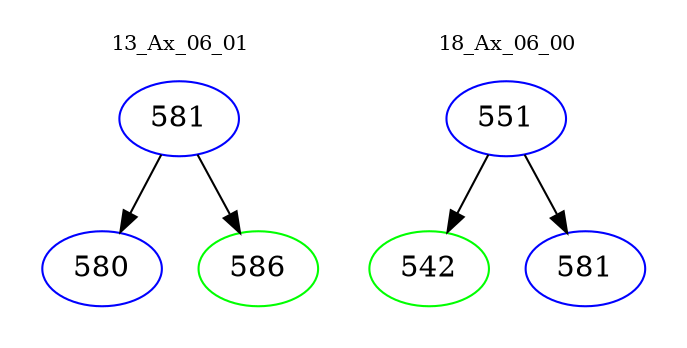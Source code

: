 digraph{
subgraph cluster_0 {
color = white
label = "13_Ax_06_01";
fontsize=10;
T0_581 [label="581", color="blue"]
T0_581 -> T0_580 [color="black"]
T0_580 [label="580", color="blue"]
T0_581 -> T0_586 [color="black"]
T0_586 [label="586", color="green"]
}
subgraph cluster_1 {
color = white
label = "18_Ax_06_00";
fontsize=10;
T1_551 [label="551", color="blue"]
T1_551 -> T1_542 [color="black"]
T1_542 [label="542", color="green"]
T1_551 -> T1_581 [color="black"]
T1_581 [label="581", color="blue"]
}
}
